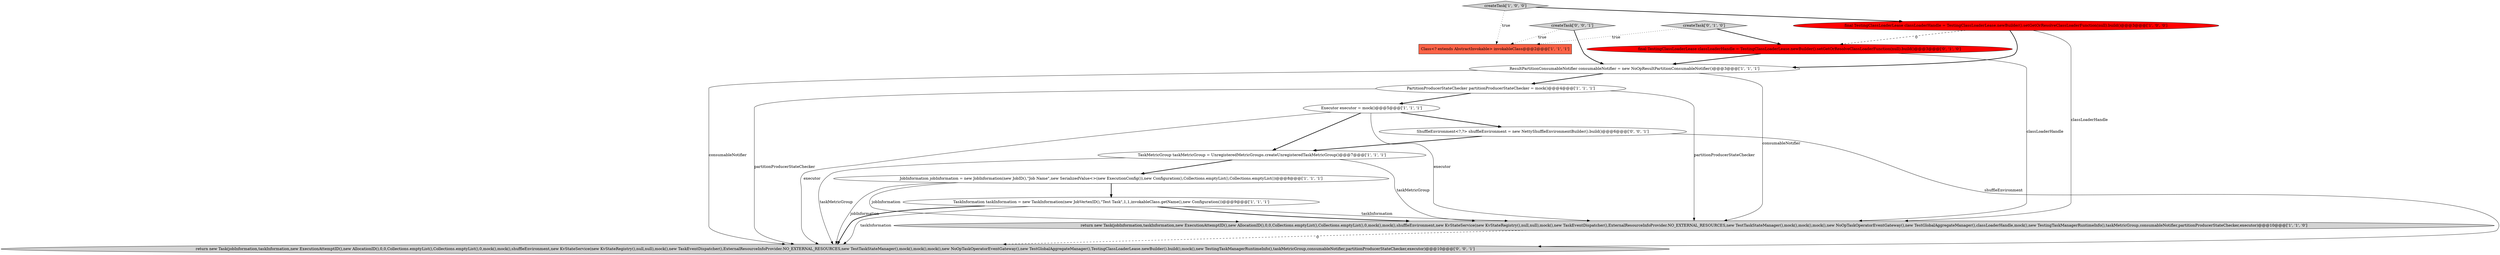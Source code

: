 digraph {
0 [style = filled, label = "Class<? extends AbstractInvokable> invokableClass@@@2@@@['1', '1', '1']", fillcolor = tomato, shape = box image = "AAA0AAABBB1BBB"];
10 [style = filled, label = "final TestingClassLoaderLease classLoaderHandle = TestingClassLoaderLease.newBuilder().setGetOrResolveClassLoaderFunction(null).build()@@@3@@@['0', '1', '0']", fillcolor = red, shape = ellipse image = "AAA1AAABBB2BBB"];
8 [style = filled, label = "TaskInformation taskInformation = new TaskInformation(new JobVertexID(),\"Test Task\",1,1,invokableClass.getName(),new Configuration())@@@9@@@['1', '1', '1']", fillcolor = white, shape = ellipse image = "AAA0AAABBB1BBB"];
3 [style = filled, label = "JobInformation jobInformation = new JobInformation(new JobID(),\"Job Name\",new SerializedValue<>(new ExecutionConfig()),new Configuration(),Collections.emptyList(),Collections.emptyList())@@@8@@@['1', '1', '1']", fillcolor = white, shape = ellipse image = "AAA0AAABBB1BBB"];
2 [style = filled, label = "Executor executor = mock()@@@5@@@['1', '1', '1']", fillcolor = white, shape = ellipse image = "AAA0AAABBB1BBB"];
4 [style = filled, label = "return new Task(jobInformation,taskInformation,new ExecutionAttemptID(),new AllocationID(),0,0,Collections.emptyList(),Collections.emptyList(),0,mock(),mock(),shuffleEnvironment,new KvStateService(new KvStateRegistry(),null,null),mock(),new TaskEventDispatcher(),ExternalResourceInfoProvider.NO_EXTERNAL_RESOURCES,new TestTaskStateManager(),mock(),mock(),mock(),new NoOpTaskOperatorEventGateway(),new TestGlobalAggregateManager(),classLoaderHandle,mock(),new TestingTaskManagerRuntimeInfo(),taskMetricGroup,consumableNotifier,partitionProducerStateChecker,executor)@@@10@@@['1', '1', '0']", fillcolor = lightgray, shape = ellipse image = "AAA0AAABBB1BBB"];
1 [style = filled, label = "PartitionProducerStateChecker partitionProducerStateChecker = mock()@@@4@@@['1', '1', '1']", fillcolor = white, shape = ellipse image = "AAA0AAABBB1BBB"];
11 [style = filled, label = "createTask['0', '1', '0']", fillcolor = lightgray, shape = diamond image = "AAA0AAABBB2BBB"];
12 [style = filled, label = "return new Task(jobInformation,taskInformation,new ExecutionAttemptID(),new AllocationID(),0,0,Collections.emptyList(),Collections.emptyList(),0,mock(),mock(),shuffleEnvironment,new KvStateService(new KvStateRegistry(),null,null),mock(),new TaskEventDispatcher(),ExternalResourceInfoProvider.NO_EXTERNAL_RESOURCES,new TestTaskStateManager(),mock(),mock(),mock(),new NoOpTaskOperatorEventGateway(),new TestGlobalAggregateManager(),TestingClassLoaderLease.newBuilder().build(),mock(),new TestingTaskManagerRuntimeInfo(),taskMetricGroup,consumableNotifier,partitionProducerStateChecker,executor)@@@10@@@['0', '0', '1']", fillcolor = lightgray, shape = ellipse image = "AAA0AAABBB3BBB"];
9 [style = filled, label = "final TestingClassLoaderLease classLoaderHandle = TestingClassLoaderLease.newBuilder().setGetOrResolveClassLoaderFunction(null).build()@@@3@@@['1', '0', '0']", fillcolor = red, shape = ellipse image = "AAA1AAABBB1BBB"];
13 [style = filled, label = "createTask['0', '0', '1']", fillcolor = lightgray, shape = diamond image = "AAA0AAABBB3BBB"];
5 [style = filled, label = "createTask['1', '0', '0']", fillcolor = lightgray, shape = diamond image = "AAA0AAABBB1BBB"];
14 [style = filled, label = "ShuffleEnvironment<?,?> shuffleEnvironment = new NettyShuffleEnvironmentBuilder().build()@@@6@@@['0', '0', '1']", fillcolor = white, shape = ellipse image = "AAA0AAABBB3BBB"];
7 [style = filled, label = "TaskMetricGroup taskMetricGroup = UnregisteredMetricGroups.createUnregisteredTaskMetricGroup()@@@7@@@['1', '1', '1']", fillcolor = white, shape = ellipse image = "AAA0AAABBB1BBB"];
6 [style = filled, label = "ResultPartitionConsumableNotifier consumableNotifier = new NoOpResultPartitionConsumableNotifier()@@@3@@@['1', '1', '1']", fillcolor = white, shape = ellipse image = "AAA0AAABBB1BBB"];
7->4 [style = solid, label="taskMetricGroup"];
9->10 [style = dashed, label="0"];
5->9 [style = bold, label=""];
2->4 [style = solid, label="executor"];
1->12 [style = solid, label="partitionProducerStateChecker"];
7->12 [style = solid, label="taskMetricGroup"];
3->12 [style = solid, label="jobInformation"];
10->4 [style = solid, label="classLoaderHandle"];
5->0 [style = dotted, label="true"];
6->12 [style = solid, label="consumableNotifier"];
8->12 [style = solid, label="taskInformation"];
9->4 [style = solid, label="classLoaderHandle"];
10->6 [style = bold, label=""];
7->3 [style = bold, label=""];
9->6 [style = bold, label=""];
14->7 [style = bold, label=""];
4->12 [style = dashed, label="0"];
6->1 [style = bold, label=""];
14->12 [style = solid, label="shuffleEnvironment"];
13->0 [style = dotted, label="true"];
11->10 [style = bold, label=""];
3->8 [style = bold, label=""];
11->0 [style = dotted, label="true"];
2->14 [style = bold, label=""];
8->4 [style = solid, label="taskInformation"];
1->2 [style = bold, label=""];
2->7 [style = bold, label=""];
8->4 [style = bold, label=""];
13->6 [style = bold, label=""];
3->4 [style = solid, label="jobInformation"];
1->4 [style = solid, label="partitionProducerStateChecker"];
8->12 [style = bold, label=""];
2->12 [style = solid, label="executor"];
6->4 [style = solid, label="consumableNotifier"];
}
